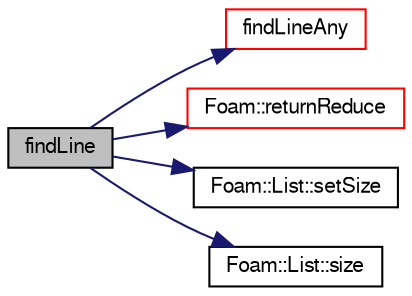 digraph "findLine"
{
  bgcolor="transparent";
  edge [fontname="FreeSans",fontsize="10",labelfontname="FreeSans",labelfontsize="10"];
  node [fontname="FreeSans",fontsize="10",shape=record];
  rankdir="LR";
  Node468 [label="findLine",height=0.2,width=0.4,color="black", fillcolor="grey75", style="filled", fontcolor="black"];
  Node468 -> Node469 [color="midnightblue",fontsize="10",style="solid",fontname="FreeSans"];
  Node469 [label="findLineAny",height=0.2,width=0.4,color="red",URL="$a25254.html#a3cb961eda9c4705631ac1b5b1ca29b97",tooltip="Return any intersection on segment from start to end. "];
  Node468 -> Node474 [color="midnightblue",fontsize="10",style="solid",fontname="FreeSans"];
  Node474 [label="Foam::returnReduce",height=0.2,width=0.4,color="red",URL="$a21124.html#a8d528a67d2a9c6fe4fb94bc86872624b"];
  Node468 -> Node471 [color="midnightblue",fontsize="10",style="solid",fontname="FreeSans"];
  Node471 [label="Foam::List::setSize",height=0.2,width=0.4,color="black",URL="$a25694.html#aedb985ffeaf1bdbfeccc2a8730405703",tooltip="Reset size of List. "];
  Node468 -> Node472 [color="midnightblue",fontsize="10",style="solid",fontname="FreeSans"];
  Node472 [label="Foam::List::size",height=0.2,width=0.4,color="black",URL="$a25694.html#a8a5f6fa29bd4b500caf186f60245b384",tooltip="Override size to be inconsistent with allocated storage. "];
}
